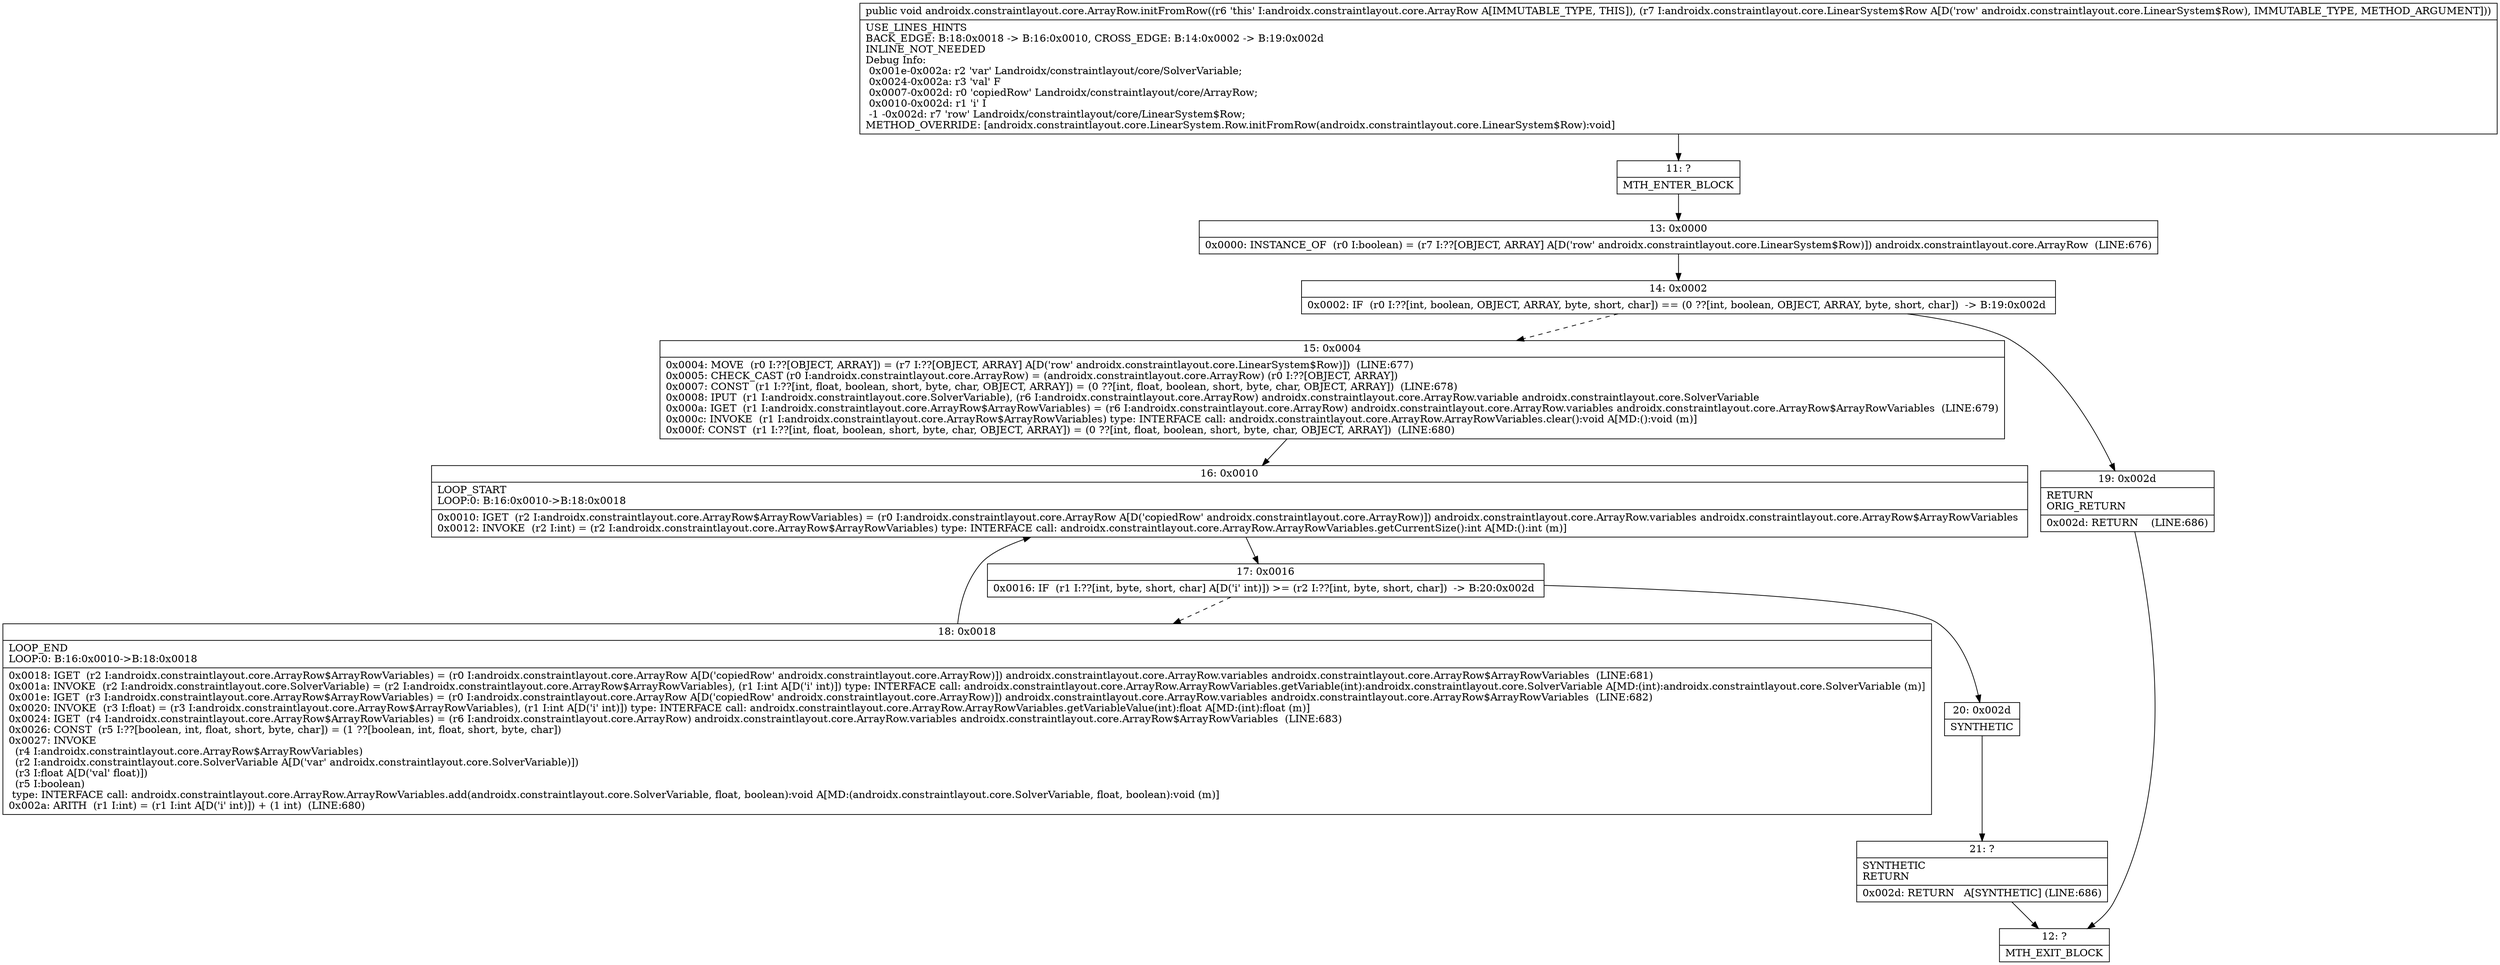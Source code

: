 digraph "CFG forandroidx.constraintlayout.core.ArrayRow.initFromRow(Landroidx\/constraintlayout\/core\/LinearSystem$Row;)V" {
Node_11 [shape=record,label="{11\:\ ?|MTH_ENTER_BLOCK\l}"];
Node_13 [shape=record,label="{13\:\ 0x0000|0x0000: INSTANCE_OF  (r0 I:boolean) = (r7 I:??[OBJECT, ARRAY] A[D('row' androidx.constraintlayout.core.LinearSystem$Row)]) androidx.constraintlayout.core.ArrayRow  (LINE:676)\l}"];
Node_14 [shape=record,label="{14\:\ 0x0002|0x0002: IF  (r0 I:??[int, boolean, OBJECT, ARRAY, byte, short, char]) == (0 ??[int, boolean, OBJECT, ARRAY, byte, short, char])  \-\> B:19:0x002d \l}"];
Node_15 [shape=record,label="{15\:\ 0x0004|0x0004: MOVE  (r0 I:??[OBJECT, ARRAY]) = (r7 I:??[OBJECT, ARRAY] A[D('row' androidx.constraintlayout.core.LinearSystem$Row)])  (LINE:677)\l0x0005: CHECK_CAST (r0 I:androidx.constraintlayout.core.ArrayRow) = (androidx.constraintlayout.core.ArrayRow) (r0 I:??[OBJECT, ARRAY]) \l0x0007: CONST  (r1 I:??[int, float, boolean, short, byte, char, OBJECT, ARRAY]) = (0 ??[int, float, boolean, short, byte, char, OBJECT, ARRAY])  (LINE:678)\l0x0008: IPUT  (r1 I:androidx.constraintlayout.core.SolverVariable), (r6 I:androidx.constraintlayout.core.ArrayRow) androidx.constraintlayout.core.ArrayRow.variable androidx.constraintlayout.core.SolverVariable \l0x000a: IGET  (r1 I:androidx.constraintlayout.core.ArrayRow$ArrayRowVariables) = (r6 I:androidx.constraintlayout.core.ArrayRow) androidx.constraintlayout.core.ArrayRow.variables androidx.constraintlayout.core.ArrayRow$ArrayRowVariables  (LINE:679)\l0x000c: INVOKE  (r1 I:androidx.constraintlayout.core.ArrayRow$ArrayRowVariables) type: INTERFACE call: androidx.constraintlayout.core.ArrayRow.ArrayRowVariables.clear():void A[MD:():void (m)]\l0x000f: CONST  (r1 I:??[int, float, boolean, short, byte, char, OBJECT, ARRAY]) = (0 ??[int, float, boolean, short, byte, char, OBJECT, ARRAY])  (LINE:680)\l}"];
Node_16 [shape=record,label="{16\:\ 0x0010|LOOP_START\lLOOP:0: B:16:0x0010\-\>B:18:0x0018\l|0x0010: IGET  (r2 I:androidx.constraintlayout.core.ArrayRow$ArrayRowVariables) = (r0 I:androidx.constraintlayout.core.ArrayRow A[D('copiedRow' androidx.constraintlayout.core.ArrayRow)]) androidx.constraintlayout.core.ArrayRow.variables androidx.constraintlayout.core.ArrayRow$ArrayRowVariables \l0x0012: INVOKE  (r2 I:int) = (r2 I:androidx.constraintlayout.core.ArrayRow$ArrayRowVariables) type: INTERFACE call: androidx.constraintlayout.core.ArrayRow.ArrayRowVariables.getCurrentSize():int A[MD:():int (m)]\l}"];
Node_17 [shape=record,label="{17\:\ 0x0016|0x0016: IF  (r1 I:??[int, byte, short, char] A[D('i' int)]) \>= (r2 I:??[int, byte, short, char])  \-\> B:20:0x002d \l}"];
Node_18 [shape=record,label="{18\:\ 0x0018|LOOP_END\lLOOP:0: B:16:0x0010\-\>B:18:0x0018\l|0x0018: IGET  (r2 I:androidx.constraintlayout.core.ArrayRow$ArrayRowVariables) = (r0 I:androidx.constraintlayout.core.ArrayRow A[D('copiedRow' androidx.constraintlayout.core.ArrayRow)]) androidx.constraintlayout.core.ArrayRow.variables androidx.constraintlayout.core.ArrayRow$ArrayRowVariables  (LINE:681)\l0x001a: INVOKE  (r2 I:androidx.constraintlayout.core.SolverVariable) = (r2 I:androidx.constraintlayout.core.ArrayRow$ArrayRowVariables), (r1 I:int A[D('i' int)]) type: INTERFACE call: androidx.constraintlayout.core.ArrayRow.ArrayRowVariables.getVariable(int):androidx.constraintlayout.core.SolverVariable A[MD:(int):androidx.constraintlayout.core.SolverVariable (m)]\l0x001e: IGET  (r3 I:androidx.constraintlayout.core.ArrayRow$ArrayRowVariables) = (r0 I:androidx.constraintlayout.core.ArrayRow A[D('copiedRow' androidx.constraintlayout.core.ArrayRow)]) androidx.constraintlayout.core.ArrayRow.variables androidx.constraintlayout.core.ArrayRow$ArrayRowVariables  (LINE:682)\l0x0020: INVOKE  (r3 I:float) = (r3 I:androidx.constraintlayout.core.ArrayRow$ArrayRowVariables), (r1 I:int A[D('i' int)]) type: INTERFACE call: androidx.constraintlayout.core.ArrayRow.ArrayRowVariables.getVariableValue(int):float A[MD:(int):float (m)]\l0x0024: IGET  (r4 I:androidx.constraintlayout.core.ArrayRow$ArrayRowVariables) = (r6 I:androidx.constraintlayout.core.ArrayRow) androidx.constraintlayout.core.ArrayRow.variables androidx.constraintlayout.core.ArrayRow$ArrayRowVariables  (LINE:683)\l0x0026: CONST  (r5 I:??[boolean, int, float, short, byte, char]) = (1 ??[boolean, int, float, short, byte, char]) \l0x0027: INVOKE  \l  (r4 I:androidx.constraintlayout.core.ArrayRow$ArrayRowVariables)\l  (r2 I:androidx.constraintlayout.core.SolverVariable A[D('var' androidx.constraintlayout.core.SolverVariable)])\l  (r3 I:float A[D('val' float)])\l  (r5 I:boolean)\l type: INTERFACE call: androidx.constraintlayout.core.ArrayRow.ArrayRowVariables.add(androidx.constraintlayout.core.SolverVariable, float, boolean):void A[MD:(androidx.constraintlayout.core.SolverVariable, float, boolean):void (m)]\l0x002a: ARITH  (r1 I:int) = (r1 I:int A[D('i' int)]) + (1 int)  (LINE:680)\l}"];
Node_20 [shape=record,label="{20\:\ 0x002d|SYNTHETIC\l}"];
Node_21 [shape=record,label="{21\:\ ?|SYNTHETIC\lRETURN\l|0x002d: RETURN   A[SYNTHETIC] (LINE:686)\l}"];
Node_12 [shape=record,label="{12\:\ ?|MTH_EXIT_BLOCK\l}"];
Node_19 [shape=record,label="{19\:\ 0x002d|RETURN\lORIG_RETURN\l|0x002d: RETURN    (LINE:686)\l}"];
MethodNode[shape=record,label="{public void androidx.constraintlayout.core.ArrayRow.initFromRow((r6 'this' I:androidx.constraintlayout.core.ArrayRow A[IMMUTABLE_TYPE, THIS]), (r7 I:androidx.constraintlayout.core.LinearSystem$Row A[D('row' androidx.constraintlayout.core.LinearSystem$Row), IMMUTABLE_TYPE, METHOD_ARGUMENT]))  | USE_LINES_HINTS\lBACK_EDGE: B:18:0x0018 \-\> B:16:0x0010, CROSS_EDGE: B:14:0x0002 \-\> B:19:0x002d\lINLINE_NOT_NEEDED\lDebug Info:\l  0x001e\-0x002a: r2 'var' Landroidx\/constraintlayout\/core\/SolverVariable;\l  0x0024\-0x002a: r3 'val' F\l  0x0007\-0x002d: r0 'copiedRow' Landroidx\/constraintlayout\/core\/ArrayRow;\l  0x0010\-0x002d: r1 'i' I\l  \-1 \-0x002d: r7 'row' Landroidx\/constraintlayout\/core\/LinearSystem$Row;\lMETHOD_OVERRIDE: [androidx.constraintlayout.core.LinearSystem.Row.initFromRow(androidx.constraintlayout.core.LinearSystem$Row):void]\l}"];
MethodNode -> Node_11;Node_11 -> Node_13;
Node_13 -> Node_14;
Node_14 -> Node_15[style=dashed];
Node_14 -> Node_19;
Node_15 -> Node_16;
Node_16 -> Node_17;
Node_17 -> Node_18[style=dashed];
Node_17 -> Node_20;
Node_18 -> Node_16;
Node_20 -> Node_21;
Node_21 -> Node_12;
Node_19 -> Node_12;
}

